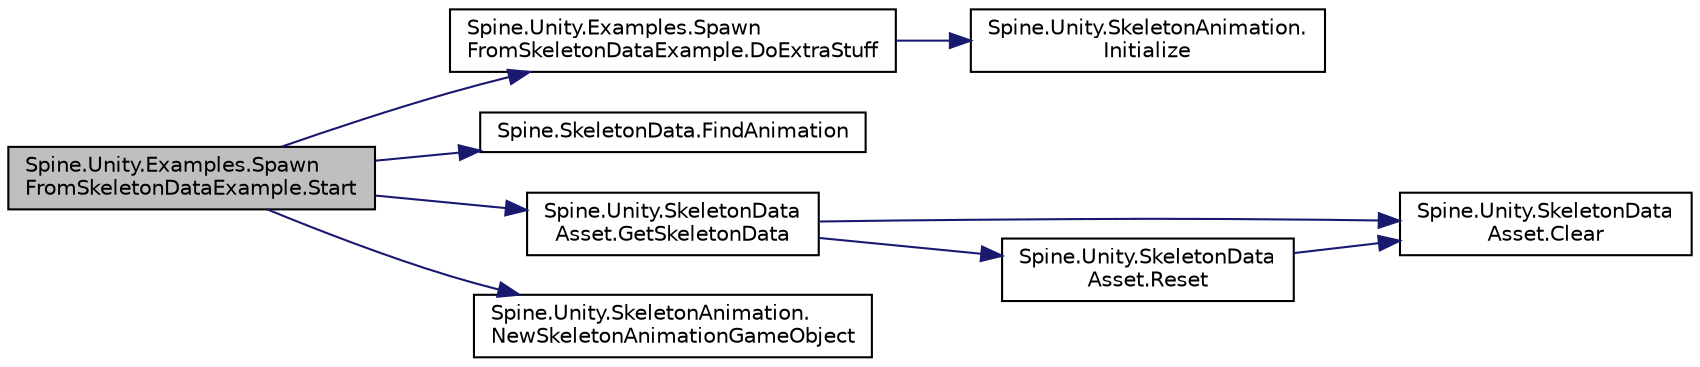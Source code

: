 digraph "Spine.Unity.Examples.SpawnFromSkeletonDataExample.Start"
{
 // LATEX_PDF_SIZE
  edge [fontname="Helvetica",fontsize="10",labelfontname="Helvetica",labelfontsize="10"];
  node [fontname="Helvetica",fontsize="10",shape=record];
  rankdir="LR";
  Node1 [label="Spine.Unity.Examples.Spawn\lFromSkeletonDataExample.Start",height=0.2,width=0.4,color="black", fillcolor="grey75", style="filled", fontcolor="black",tooltip=" "];
  Node1 -> Node2 [color="midnightblue",fontsize="10",style="solid",fontname="Helvetica"];
  Node2 [label="Spine.Unity.Examples.Spawn\lFromSkeletonDataExample.DoExtraStuff",height=0.2,width=0.4,color="black", fillcolor="white", style="filled",URL="$class_spine_1_1_unity_1_1_examples_1_1_spawn_from_skeleton_data_example.html#a428979122a4cabd6f5fec3600b8a15d3",tooltip=" "];
  Node2 -> Node3 [color="midnightblue",fontsize="10",style="solid",fontname="Helvetica"];
  Node3 [label="Spine.Unity.SkeletonAnimation.\lInitialize",height=0.2,width=0.4,color="black", fillcolor="white", style="filled",URL="$class_spine_1_1_unity_1_1_skeleton_animation.html#a6c87e552fabe217a7292a78f9d6919dc",tooltip="Initialize this component. Attempts to load the SkeletonData and creates the internal Spine objects a..."];
  Node1 -> Node4 [color="midnightblue",fontsize="10",style="solid",fontname="Helvetica"];
  Node4 [label="Spine.SkeletonData.FindAnimation",height=0.2,width=0.4,color="black", fillcolor="white", style="filled",URL="$class_spine_1_1_skeleton_data.html#a16a1061325d5653eb3632fe5bf12d4ef",tooltip="May be null."];
  Node1 -> Node5 [color="midnightblue",fontsize="10",style="solid",fontname="Helvetica"];
  Node5 [label="Spine.Unity.SkeletonData\lAsset.GetSkeletonData",height=0.2,width=0.4,color="black", fillcolor="white", style="filled",URL="$class_spine_1_1_unity_1_1_skeleton_data_asset.html#a2b0df38bd74c1b464ed8543f72c7fd4e",tooltip=" "];
  Node5 -> Node6 [color="midnightblue",fontsize="10",style="solid",fontname="Helvetica"];
  Node6 [label="Spine.Unity.SkeletonData\lAsset.Clear",height=0.2,width=0.4,color="black", fillcolor="white", style="filled",URL="$class_spine_1_1_unity_1_1_skeleton_data_asset.html#a0609f106c8b6f209cdcc696dc7ef5361",tooltip=" "];
  Node5 -> Node7 [color="midnightblue",fontsize="10",style="solid",fontname="Helvetica"];
  Node7 [label="Spine.Unity.SkeletonData\lAsset.Reset",height=0.2,width=0.4,color="black", fillcolor="white", style="filled",URL="$class_spine_1_1_unity_1_1_skeleton_data_asset.html#a36c686acb39535dbb13d1a55692b0f04",tooltip=" "];
  Node7 -> Node6 [color="midnightblue",fontsize="10",style="solid",fontname="Helvetica"];
  Node1 -> Node8 [color="midnightblue",fontsize="10",style="solid",fontname="Helvetica"];
  Node8 [label="Spine.Unity.SkeletonAnimation.\lNewSkeletonAnimationGameObject",height=0.2,width=0.4,color="black", fillcolor="white", style="filled",URL="$class_spine_1_1_unity_1_1_skeleton_animation.html#a5392d5e12e3752d56126da781aa8027e",tooltip="Instantiates a new UnityEngine.GameObject and adds a prepared SkeletonAnimation component to it."];
}
